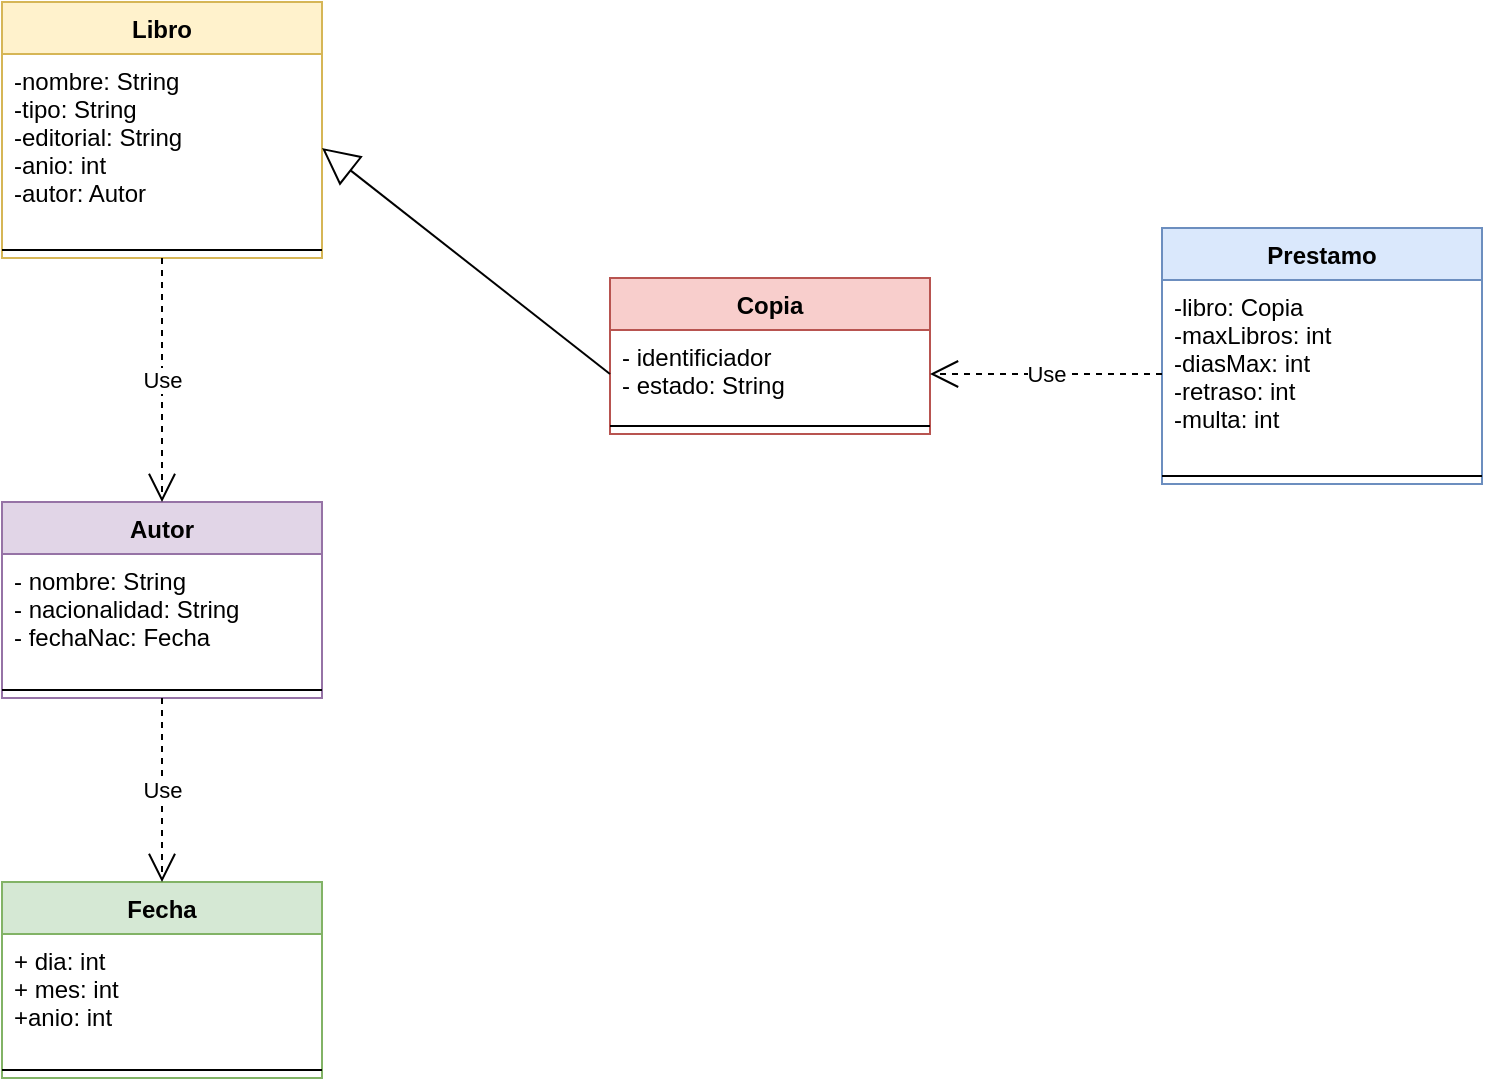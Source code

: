 <mxfile version="16.4.0" type="github">
  <diagram id="vKoq8Q2iXBUMS_36TGYY" name="Page-1">
    <mxGraphModel dx="1185" dy="643" grid="1" gridSize="10" guides="1" tooltips="1" connect="1" arrows="1" fold="1" page="1" pageScale="1" pageWidth="827" pageHeight="1169" math="0" shadow="0">
      <root>
        <mxCell id="0" />
        <mxCell id="1" parent="0" />
        <mxCell id="Htl5_LMNbz7RGndXypR0-1" value="Libro" style="swimlane;fontStyle=1;align=center;verticalAlign=top;childLayout=stackLayout;horizontal=1;startSize=26;horizontalStack=0;resizeParent=1;resizeParentMax=0;resizeLast=0;collapsible=1;marginBottom=0;fillColor=#fff2cc;strokeColor=#d6b656;" vertex="1" parent="1">
          <mxGeometry x="30" y="110" width="160" height="128" as="geometry" />
        </mxCell>
        <mxCell id="Htl5_LMNbz7RGndXypR0-2" value="-nombre: String&#xa;-tipo: String&#xa;-editorial: String&#xa;-anio: int&#xa;-autor: Autor&#xa;" style="text;strokeColor=none;fillColor=none;align=left;verticalAlign=top;spacingLeft=4;spacingRight=4;overflow=hidden;rotatable=0;points=[[0,0.5],[1,0.5]];portConstraint=eastwest;" vertex="1" parent="Htl5_LMNbz7RGndXypR0-1">
          <mxGeometry y="26" width="160" height="94" as="geometry" />
        </mxCell>
        <mxCell id="Htl5_LMNbz7RGndXypR0-3" value="" style="line;strokeWidth=1;fillColor=none;align=left;verticalAlign=middle;spacingTop=-1;spacingLeft=3;spacingRight=3;rotatable=0;labelPosition=right;points=[];portConstraint=eastwest;" vertex="1" parent="Htl5_LMNbz7RGndXypR0-1">
          <mxGeometry y="120" width="160" height="8" as="geometry" />
        </mxCell>
        <mxCell id="Htl5_LMNbz7RGndXypR0-5" value="Copia" style="swimlane;fontStyle=1;align=center;verticalAlign=top;childLayout=stackLayout;horizontal=1;startSize=26;horizontalStack=0;resizeParent=1;resizeParentMax=0;resizeLast=0;collapsible=1;marginBottom=0;fillColor=#f8cecc;strokeColor=#b85450;" vertex="1" parent="1">
          <mxGeometry x="334" y="248" width="160" height="78" as="geometry" />
        </mxCell>
        <mxCell id="Htl5_LMNbz7RGndXypR0-6" value="- identificiador&#xa;- estado: String&#xa;" style="text;strokeColor=none;fillColor=none;align=left;verticalAlign=top;spacingLeft=4;spacingRight=4;overflow=hidden;rotatable=0;points=[[0,0.5],[1,0.5]];portConstraint=eastwest;" vertex="1" parent="Htl5_LMNbz7RGndXypR0-5">
          <mxGeometry y="26" width="160" height="44" as="geometry" />
        </mxCell>
        <mxCell id="Htl5_LMNbz7RGndXypR0-7" value="" style="line;strokeWidth=1;fillColor=none;align=left;verticalAlign=middle;spacingTop=-1;spacingLeft=3;spacingRight=3;rotatable=0;labelPosition=right;points=[];portConstraint=eastwest;" vertex="1" parent="Htl5_LMNbz7RGndXypR0-5">
          <mxGeometry y="70" width="160" height="8" as="geometry" />
        </mxCell>
        <mxCell id="Htl5_LMNbz7RGndXypR0-9" value="Fecha" style="swimlane;fontStyle=1;align=center;verticalAlign=top;childLayout=stackLayout;horizontal=1;startSize=26;horizontalStack=0;resizeParent=1;resizeParentMax=0;resizeLast=0;collapsible=1;marginBottom=0;fillColor=#d5e8d4;strokeColor=#82b366;" vertex="1" parent="1">
          <mxGeometry x="30" y="550" width="160" height="98" as="geometry" />
        </mxCell>
        <mxCell id="Htl5_LMNbz7RGndXypR0-10" value="+ dia: int&#xa;+ mes: int&#xa;+anio: int&#xa;" style="text;strokeColor=none;fillColor=none;align=left;verticalAlign=top;spacingLeft=4;spacingRight=4;overflow=hidden;rotatable=0;points=[[0,0.5],[1,0.5]];portConstraint=eastwest;" vertex="1" parent="Htl5_LMNbz7RGndXypR0-9">
          <mxGeometry y="26" width="160" height="64" as="geometry" />
        </mxCell>
        <mxCell id="Htl5_LMNbz7RGndXypR0-11" value="" style="line;strokeWidth=1;fillColor=none;align=left;verticalAlign=middle;spacingTop=-1;spacingLeft=3;spacingRight=3;rotatable=0;labelPosition=right;points=[];portConstraint=eastwest;" vertex="1" parent="Htl5_LMNbz7RGndXypR0-9">
          <mxGeometry y="90" width="160" height="8" as="geometry" />
        </mxCell>
        <mxCell id="Htl5_LMNbz7RGndXypR0-13" value="Autor" style="swimlane;fontStyle=1;align=center;verticalAlign=top;childLayout=stackLayout;horizontal=1;startSize=26;horizontalStack=0;resizeParent=1;resizeParentMax=0;resizeLast=0;collapsible=1;marginBottom=0;fillColor=#e1d5e7;strokeColor=#9673a6;" vertex="1" parent="1">
          <mxGeometry x="30" y="360" width="160" height="98" as="geometry" />
        </mxCell>
        <mxCell id="Htl5_LMNbz7RGndXypR0-14" value="- nombre: String&#xa;- nacionalidad: String&#xa;- fechaNac: Fecha&#xa;" style="text;strokeColor=none;fillColor=none;align=left;verticalAlign=top;spacingLeft=4;spacingRight=4;overflow=hidden;rotatable=0;points=[[0,0.5],[1,0.5]];portConstraint=eastwest;" vertex="1" parent="Htl5_LMNbz7RGndXypR0-13">
          <mxGeometry y="26" width="160" height="64" as="geometry" />
        </mxCell>
        <mxCell id="Htl5_LMNbz7RGndXypR0-15" value="" style="line;strokeWidth=1;fillColor=none;align=left;verticalAlign=middle;spacingTop=-1;spacingLeft=3;spacingRight=3;rotatable=0;labelPosition=right;points=[];portConstraint=eastwest;" vertex="1" parent="Htl5_LMNbz7RGndXypR0-13">
          <mxGeometry y="90" width="160" height="8" as="geometry" />
        </mxCell>
        <mxCell id="Htl5_LMNbz7RGndXypR0-19" value="Prestamo" style="swimlane;fontStyle=1;align=center;verticalAlign=top;childLayout=stackLayout;horizontal=1;startSize=26;horizontalStack=0;resizeParent=1;resizeParentMax=0;resizeLast=0;collapsible=1;marginBottom=0;fillColor=#dae8fc;strokeColor=#6c8ebf;" vertex="1" parent="1">
          <mxGeometry x="610" y="223" width="160" height="128" as="geometry" />
        </mxCell>
        <mxCell id="Htl5_LMNbz7RGndXypR0-20" value="-libro: Copia&#xa;-maxLibros: int&#xa;-diasMax: int&#xa;-retraso: int&#xa;-multa: int&#xa;" style="text;strokeColor=none;fillColor=none;align=left;verticalAlign=top;spacingLeft=4;spacingRight=4;overflow=hidden;rotatable=0;points=[[0,0.5],[1,0.5]];portConstraint=eastwest;" vertex="1" parent="Htl5_LMNbz7RGndXypR0-19">
          <mxGeometry y="26" width="160" height="94" as="geometry" />
        </mxCell>
        <mxCell id="Htl5_LMNbz7RGndXypR0-21" value="" style="line;strokeWidth=1;fillColor=none;align=left;verticalAlign=middle;spacingTop=-1;spacingLeft=3;spacingRight=3;rotatable=0;labelPosition=right;points=[];portConstraint=eastwest;" vertex="1" parent="Htl5_LMNbz7RGndXypR0-19">
          <mxGeometry y="120" width="160" height="8" as="geometry" />
        </mxCell>
        <mxCell id="Htl5_LMNbz7RGndXypR0-22" value="" style="endArrow=block;endSize=16;endFill=0;html=1;rounded=0;exitX=0;exitY=0.5;exitDx=0;exitDy=0;entryX=1;entryY=0.5;entryDx=0;entryDy=0;" edge="1" parent="1" source="Htl5_LMNbz7RGndXypR0-6" target="Htl5_LMNbz7RGndXypR0-2">
          <mxGeometry x="-0.483" y="-21" width="160" relative="1" as="geometry">
            <mxPoint x="530" y="340" as="sourcePoint" />
            <mxPoint x="690" y="340" as="targetPoint" />
            <mxPoint as="offset" />
          </mxGeometry>
        </mxCell>
        <mxCell id="Htl5_LMNbz7RGndXypR0-23" value="Use" style="endArrow=open;endSize=12;dashed=1;html=1;rounded=0;exitX=0.5;exitY=1;exitDx=0;exitDy=0;entryX=0.5;entryY=0;entryDx=0;entryDy=0;" edge="1" parent="1" source="Htl5_LMNbz7RGndXypR0-1" target="Htl5_LMNbz7RGndXypR0-13">
          <mxGeometry width="160" relative="1" as="geometry">
            <mxPoint x="250" y="410" as="sourcePoint" />
            <mxPoint x="410" y="410" as="targetPoint" />
          </mxGeometry>
        </mxCell>
        <mxCell id="Htl5_LMNbz7RGndXypR0-24" value="Use" style="endArrow=open;endSize=12;dashed=1;html=1;rounded=0;exitX=0.5;exitY=1;exitDx=0;exitDy=0;entryX=0.5;entryY=0;entryDx=0;entryDy=0;" edge="1" parent="1" source="Htl5_LMNbz7RGndXypR0-13" target="Htl5_LMNbz7RGndXypR0-9">
          <mxGeometry width="160" relative="1" as="geometry">
            <mxPoint x="120" y="248.0" as="sourcePoint" />
            <mxPoint x="120" y="370" as="targetPoint" />
          </mxGeometry>
        </mxCell>
        <mxCell id="Htl5_LMNbz7RGndXypR0-28" value="Use" style="endArrow=open;endSize=12;dashed=1;html=1;rounded=0;entryX=1;entryY=0.5;entryDx=0;entryDy=0;exitX=0;exitY=0.5;exitDx=0;exitDy=0;" edge="1" parent="1" source="Htl5_LMNbz7RGndXypR0-20" target="Htl5_LMNbz7RGndXypR0-6">
          <mxGeometry width="160" relative="1" as="geometry">
            <mxPoint x="550" y="370" as="sourcePoint" />
            <mxPoint x="120" y="370" as="targetPoint" />
          </mxGeometry>
        </mxCell>
      </root>
    </mxGraphModel>
  </diagram>
</mxfile>
